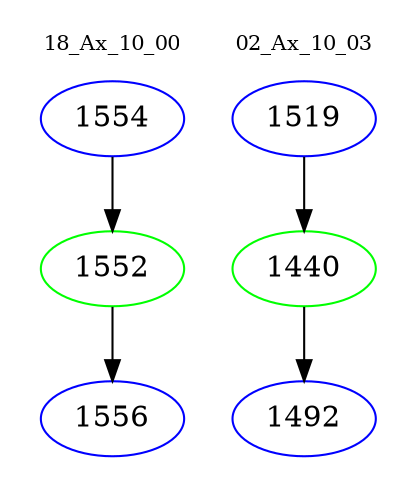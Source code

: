 digraph{
subgraph cluster_0 {
color = white
label = "18_Ax_10_00";
fontsize=10;
T0_1554 [label="1554", color="blue"]
T0_1554 -> T0_1552 [color="black"]
T0_1552 [label="1552", color="green"]
T0_1552 -> T0_1556 [color="black"]
T0_1556 [label="1556", color="blue"]
}
subgraph cluster_1 {
color = white
label = "02_Ax_10_03";
fontsize=10;
T1_1519 [label="1519", color="blue"]
T1_1519 -> T1_1440 [color="black"]
T1_1440 [label="1440", color="green"]
T1_1440 -> T1_1492 [color="black"]
T1_1492 [label="1492", color="blue"]
}
}

